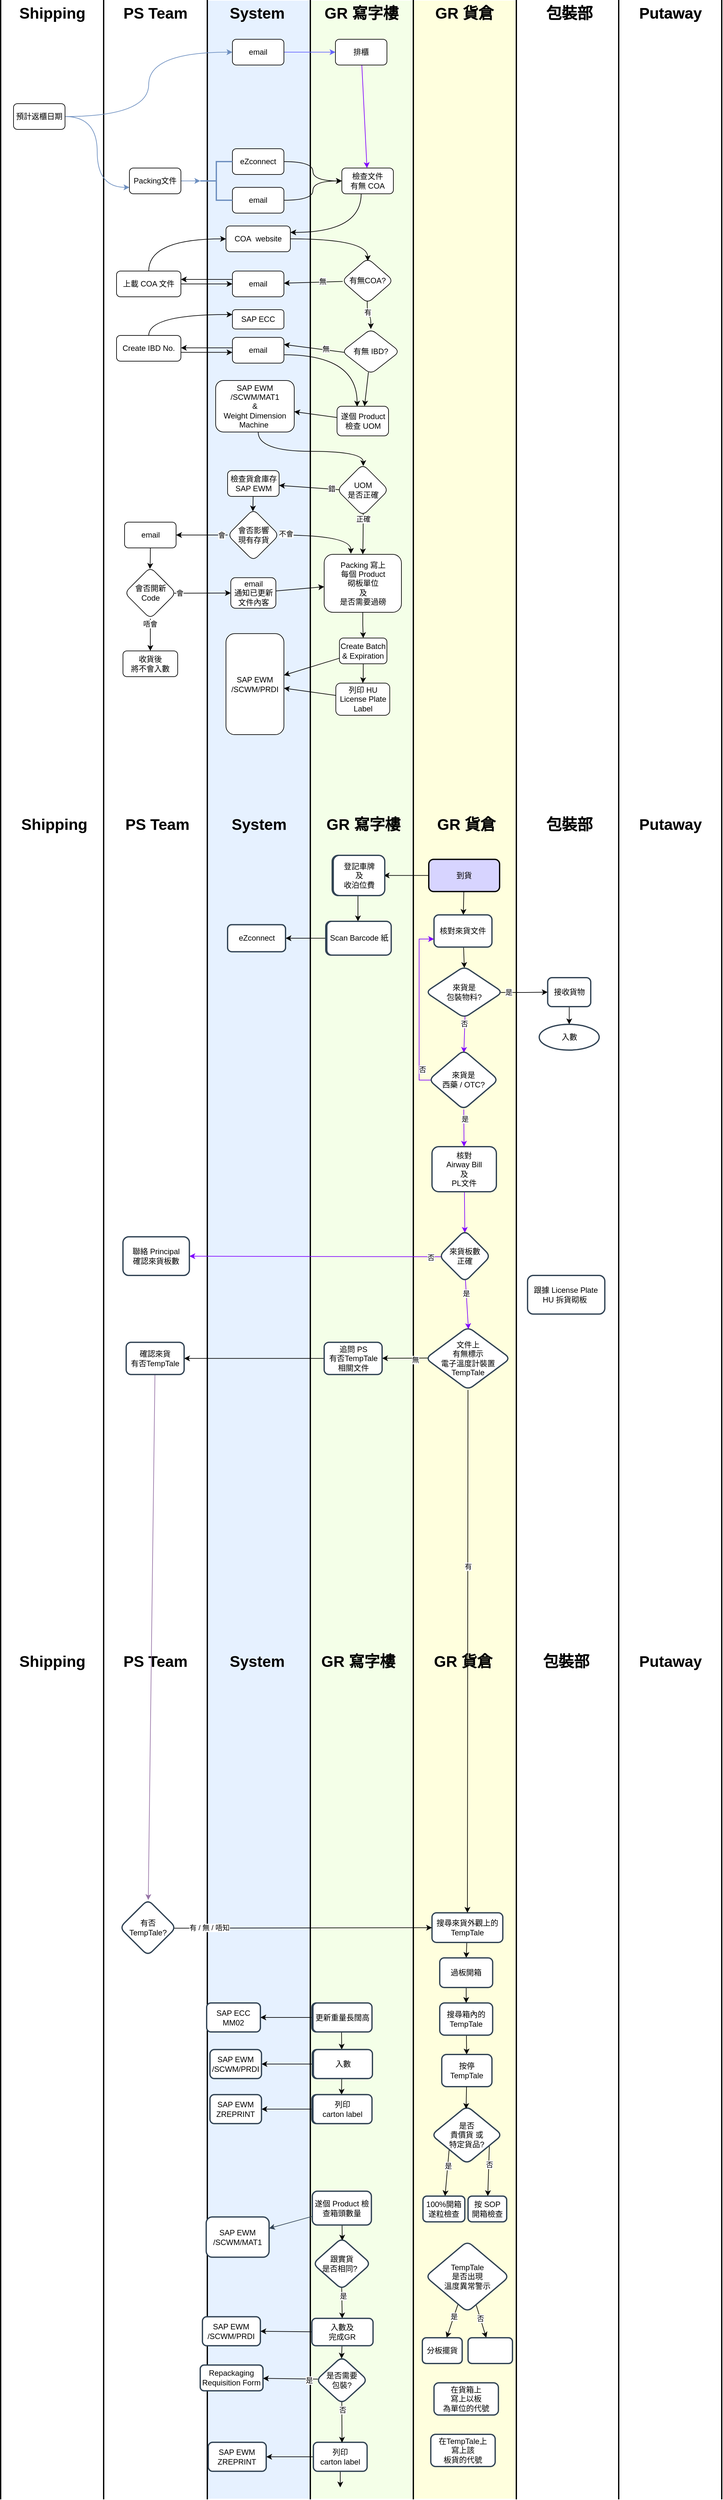 <mxfile version="16.0.3" type="github">
  <diagram id="s4VGrTQf0zmznQmlyb4M" name="第1頁">
    <mxGraphModel dx="1405" dy="1527" grid="1" gridSize="10" guides="1" tooltips="1" connect="1" arrows="1" fold="1" page="1" pageScale="1" pageWidth="827" pageHeight="1169" math="0" shadow="0">
      <root>
        <mxCell id="0" />
        <mxCell id="1" parent="0" />
        <mxCell id="xCn-x0LdSq2mbBBxVJVO-2" value="" style="shape=partialRectangle;whiteSpace=wrap;html=1;bottom=0;top=0;fillColor=#F4FFE8;strokeWidth=2;" parent="1" vertex="1">
          <mxGeometry x="-318.99" y="-1160" width="160" height="3880" as="geometry" />
        </mxCell>
        <mxCell id="51Y_JJE3WGSCX0czTKx8-153" value="" style="shape=partialRectangle;whiteSpace=wrap;html=1;bottom=0;top=0;fillColor=#E6F1FF;strokeWidth=2;" parent="1" vertex="1">
          <mxGeometry x="-478.99" y="-1160" width="160" height="3880" as="geometry" />
        </mxCell>
        <mxCell id="51Y_JJE3WGSCX0czTKx8-156" value="" style="shape=partialRectangle;whiteSpace=wrap;html=1;bottom=0;top=0;fillColor=#FFFFDE;strokeWidth=2;" parent="1" vertex="1">
          <mxGeometry x="-158.99" y="-1160" width="160" height="3880" as="geometry" />
        </mxCell>
        <mxCell id="51Y_JJE3WGSCX0czTKx8-143" value="" style="shape=partialRectangle;whiteSpace=wrap;html=1;bottom=0;top=0;fillColor=none;strokeWidth=2;" parent="1" vertex="1">
          <mxGeometry x="-800" y="-1160" width="160" height="3880" as="geometry" />
        </mxCell>
        <mxCell id="0sDIGlY-5JGgi3CpzUVk-6" style="edgeStyle=orthogonalEdgeStyle;rounded=0;orthogonalLoop=1;jettySize=auto;html=1;entryX=0;entryY=0.5;entryDx=0;entryDy=0;curved=1;fillColor=#dae8fc;strokeColor=#6c8ebf;" parent="1" source="51Y_JJE3WGSCX0czTKx8-147" target="51Y_JJE3WGSCX0czTKx8-168" edge="1">
          <mxGeometry relative="1" as="geometry" />
        </mxCell>
        <mxCell id="0sDIGlY-5JGgi3CpzUVk-11" style="edgeStyle=orthogonalEdgeStyle;curved=1;rounded=0;orthogonalLoop=1;jettySize=auto;html=1;entryX=0;entryY=0.75;entryDx=0;entryDy=0;fillColor=#dae8fc;strokeColor=#6c8ebf;" parent="1" source="51Y_JJE3WGSCX0czTKx8-147" target="51Y_JJE3WGSCX0czTKx8-201" edge="1">
          <mxGeometry relative="1" as="geometry" />
        </mxCell>
        <mxCell id="51Y_JJE3WGSCX0czTKx8-147" value="預計返櫃日期" style="rounded=1;whiteSpace=wrap;html=1;sketch=0;" parent="1" vertex="1">
          <mxGeometry x="-780" y="-1000" width="80" height="40" as="geometry" />
        </mxCell>
        <mxCell id="51Y_JJE3WGSCX0czTKx8-148" value="Shipping" style="text;strokeColor=none;fillColor=none;html=1;fontSize=24;fontStyle=1;verticalAlign=middle;align=center;rounded=0;sketch=0;" parent="1" vertex="1">
          <mxGeometry x="-770" y="-1160" width="100" height="40" as="geometry" />
        </mxCell>
        <mxCell id="51Y_JJE3WGSCX0czTKx8-154" value="GR 寫字樓" style="text;strokeColor=none;fillColor=none;html=1;fontSize=24;fontStyle=1;verticalAlign=middle;align=center;rounded=0;sketch=0;" parent="1" vertex="1">
          <mxGeometry x="-290" y="-1160" width="100" height="40" as="geometry" />
        </mxCell>
        <mxCell id="51Y_JJE3WGSCX0czTKx8-157" value="GR 貨倉" style="text;strokeColor=none;fillColor=none;html=1;fontSize=24;fontStyle=1;verticalAlign=middle;align=center;rounded=0;sketch=0;" parent="1" vertex="1">
          <mxGeometry x="-130" y="-1160" width="100" height="40" as="geometry" />
        </mxCell>
        <mxCell id="0sDIGlY-5JGgi3CpzUVk-32" style="edgeStyle=orthogonalEdgeStyle;curved=1;rounded=0;orthogonalLoop=1;jettySize=auto;html=1;" parent="1" source="51Y_JJE3WGSCX0czTKx8-159" target="0sDIGlY-5JGgi3CpzUVk-30" edge="1">
          <mxGeometry relative="1" as="geometry" />
        </mxCell>
        <mxCell id="51Y_JJE3WGSCX0czTKx8-159" value="eZconnect" style="rounded=1;whiteSpace=wrap;html=1;sketch=0;" parent="1" vertex="1">
          <mxGeometry x="-440" y="-930" width="80" height="40" as="geometry" />
        </mxCell>
        <mxCell id="51Y_JJE3WGSCX0czTKx8-161" value="PS Team" style="text;strokeColor=none;fillColor=none;html=1;fontSize=24;fontStyle=1;verticalAlign=middle;align=center;rounded=0;sketch=0;" parent="1" vertex="1">
          <mxGeometry x="-610" y="-1160" width="100" height="40" as="geometry" />
        </mxCell>
        <mxCell id="0sDIGlY-5JGgi3CpzUVk-12" style="edgeStyle=orthogonalEdgeStyle;curved=1;rounded=0;orthogonalLoop=1;jettySize=auto;html=1;entryX=0;entryY=0.5;entryDx=0;entryDy=0;fillColor=#dae8fc;strokeColor=#6666FF;" parent="1" source="51Y_JJE3WGSCX0czTKx8-168" target="51Y_JJE3WGSCX0czTKx8-171" edge="1">
          <mxGeometry relative="1" as="geometry" />
        </mxCell>
        <mxCell id="51Y_JJE3WGSCX0czTKx8-168" value="email" style="rounded=1;whiteSpace=wrap;html=1;sketch=0;" parent="1" vertex="1">
          <mxGeometry x="-440" y="-1100" width="80" height="40" as="geometry" />
        </mxCell>
        <mxCell id="10joTakosDb7csEgFEXi-39" style="edgeStyle=none;rounded=0;orthogonalLoop=1;jettySize=auto;html=1;strokeColor=#7F00FF;" edge="1" parent="1" source="51Y_JJE3WGSCX0czTKx8-171" target="0sDIGlY-5JGgi3CpzUVk-30">
          <mxGeometry relative="1" as="geometry" />
        </mxCell>
        <mxCell id="51Y_JJE3WGSCX0czTKx8-171" value="排櫃" style="rounded=1;whiteSpace=wrap;html=1;sketch=0;" parent="1" vertex="1">
          <mxGeometry x="-280" y="-1100" width="80" height="40" as="geometry" />
        </mxCell>
        <mxCell id="51Y_JJE3WGSCX0czTKx8-178" value="" style="shape=partialRectangle;whiteSpace=wrap;html=1;bottom=0;top=0;fillColor=none;strokeWidth=2;" parent="1" vertex="1">
          <mxGeometry x="160" y="-1160" width="160" height="3880" as="geometry" />
        </mxCell>
        <mxCell id="0sDIGlY-5JGgi3CpzUVk-34" style="edgeStyle=orthogonalEdgeStyle;curved=1;rounded=0;orthogonalLoop=1;jettySize=auto;html=1;entryX=0;entryY=0.5;entryDx=0;entryDy=0;" parent="1" source="51Y_JJE3WGSCX0czTKx8-185" target="0sDIGlY-5JGgi3CpzUVk-30" edge="1">
          <mxGeometry relative="1" as="geometry" />
        </mxCell>
        <mxCell id="51Y_JJE3WGSCX0czTKx8-185" value="email" style="rounded=1;whiteSpace=wrap;html=1;sketch=0;" parent="1" vertex="1">
          <mxGeometry x="-440" y="-870" width="80" height="40" as="geometry" />
        </mxCell>
        <mxCell id="51Y_JJE3WGSCX0czTKx8-188" value="" style="strokeWidth=2;html=1;shape=mxgraph.flowchart.annotation_2;align=left;labelPosition=right;pointerEvents=1;rounded=0;sketch=0;fillColor=#dae8fc;strokeColor=#6c8ebf;" parent="1" vertex="1">
          <mxGeometry x="-490" y="-910" width="50" height="60" as="geometry" />
        </mxCell>
        <mxCell id="51Y_JJE3WGSCX0czTKx8-196" value="" style="edgeStyle=orthogonalEdgeStyle;curved=0;rounded=1;sketch=0;orthogonalLoop=1;jettySize=auto;html=1;exitX=1;exitY=0.5;exitDx=0;exitDy=0;fillColor=#dae8fc;strokeColor=#6c8ebf;" parent="1" source="51Y_JJE3WGSCX0czTKx8-201" target="51Y_JJE3WGSCX0czTKx8-188" edge="1">
          <mxGeometry relative="1" as="geometry">
            <mxPoint x="-520" y="-909.966" as="sourcePoint" />
          </mxGeometry>
        </mxCell>
        <mxCell id="51Y_JJE3WGSCX0czTKx8-201" value="Packing文件" style="rounded=1;whiteSpace=wrap;html=1;sketch=0;" parent="1" vertex="1">
          <mxGeometry x="-600" y="-900" width="80" height="40" as="geometry" />
        </mxCell>
        <mxCell id="0sDIGlY-5JGgi3CpzUVk-45" style="edgeStyle=orthogonalEdgeStyle;curved=1;rounded=0;orthogonalLoop=1;jettySize=auto;html=1;entryX=1;entryY=0.25;entryDx=0;entryDy=0;" parent="1" source="0sDIGlY-5JGgi3CpzUVk-30" target="0sDIGlY-5JGgi3CpzUVk-43" edge="1">
          <mxGeometry relative="1" as="geometry">
            <Array as="points">
              <mxPoint x="-240" y="-800" />
            </Array>
          </mxGeometry>
        </mxCell>
        <mxCell id="0sDIGlY-5JGgi3CpzUVk-30" value="檢查文件&lt;br&gt;有無 COA" style="whiteSpace=wrap;html=1;rounded=1;sketch=0;" parent="1" vertex="1">
          <mxGeometry x="-270" y="-900" width="80" height="40" as="geometry" />
        </mxCell>
        <mxCell id="0sDIGlY-5JGgi3CpzUVk-49" value="" style="edgeStyle=none;rounded=0;orthogonalLoop=1;jettySize=auto;html=1;" parent="1" source="0sDIGlY-5JGgi3CpzUVk-35" target="0sDIGlY-5JGgi3CpzUVk-38" edge="1">
          <mxGeometry relative="1" as="geometry" />
        </mxCell>
        <mxCell id="0sDIGlY-5JGgi3CpzUVk-52" value="無" style="edgeLabel;html=1;align=center;verticalAlign=middle;resizable=0;points=[];" parent="0sDIGlY-5JGgi3CpzUVk-49" vertex="1" connectable="0">
          <mxGeometry x="-0.308" y="-1" relative="1" as="geometry">
            <mxPoint as="offset" />
          </mxGeometry>
        </mxCell>
        <mxCell id="0sDIGlY-5JGgi3CpzUVk-57" value="" style="edgeStyle=orthogonalEdgeStyle;curved=1;rounded=0;orthogonalLoop=1;jettySize=auto;html=1;exitX=0.492;exitY=0.953;exitDx=0;exitDy=0;exitPerimeter=0;" parent="1" source="0sDIGlY-5JGgi3CpzUVk-35" target="0sDIGlY-5JGgi3CpzUVk-56" edge="1">
          <mxGeometry relative="1" as="geometry" />
        </mxCell>
        <mxCell id="0sDIGlY-5JGgi3CpzUVk-58" value="有" style="edgeLabel;html=1;align=center;verticalAlign=middle;resizable=0;points=[];" parent="0sDIGlY-5JGgi3CpzUVk-57" vertex="1" connectable="0">
          <mxGeometry x="-0.284" relative="1" as="geometry">
            <mxPoint as="offset" />
          </mxGeometry>
        </mxCell>
        <mxCell id="0sDIGlY-5JGgi3CpzUVk-35" value="有無COA?" style="rhombus;whiteSpace=wrap;html=1;rounded=1;sketch=0;" parent="1" vertex="1">
          <mxGeometry x="-270" y="-760" width="80" height="70" as="geometry" />
        </mxCell>
        <mxCell id="0sDIGlY-5JGgi3CpzUVk-51" value="" style="edgeStyle=none;rounded=0;orthogonalLoop=1;jettySize=auto;html=1;" parent="1" edge="1">
          <mxGeometry relative="1" as="geometry">
            <mxPoint x="-440" y="-727" as="sourcePoint" />
            <mxPoint x="-520" y="-727" as="targetPoint" />
          </mxGeometry>
        </mxCell>
        <mxCell id="0sDIGlY-5JGgi3CpzUVk-38" value="email" style="whiteSpace=wrap;html=1;rounded=1;sketch=0;" parent="1" vertex="1">
          <mxGeometry x="-440" y="-740" width="80" height="40" as="geometry" />
        </mxCell>
        <mxCell id="0sDIGlY-5JGgi3CpzUVk-46" style="edgeStyle=orthogonalEdgeStyle;curved=1;rounded=0;orthogonalLoop=1;jettySize=auto;html=1;entryX=0.503;entryY=0.063;entryDx=0;entryDy=0;entryPerimeter=0;" parent="1" source="0sDIGlY-5JGgi3CpzUVk-43" target="0sDIGlY-5JGgi3CpzUVk-35" edge="1">
          <mxGeometry relative="1" as="geometry">
            <mxPoint x="-240" y="-750" as="targetPoint" />
          </mxGeometry>
        </mxCell>
        <mxCell id="0sDIGlY-5JGgi3CpzUVk-43" value="COA&amp;nbsp; website" style="rounded=1;whiteSpace=wrap;html=1;sketch=0;" parent="1" vertex="1">
          <mxGeometry x="-450" y="-810" width="100" height="40" as="geometry" />
        </mxCell>
        <mxCell id="0sDIGlY-5JGgi3CpzUVk-55" value="" style="edgeStyle=orthogonalEdgeStyle;curved=1;rounded=0;orthogonalLoop=1;jettySize=auto;html=1;" parent="1" source="0sDIGlY-5JGgi3CpzUVk-50" target="0sDIGlY-5JGgi3CpzUVk-38" edge="1">
          <mxGeometry relative="1" as="geometry" />
        </mxCell>
        <mxCell id="-dL7hMxCjh7UT4JnPMMj-67" style="edgeStyle=orthogonalEdgeStyle;curved=1;rounded=0;orthogonalLoop=1;jettySize=auto;html=1;entryX=0;entryY=0.5;entryDx=0;entryDy=0;endArrow=classic;endFill=1;" parent="1" source="0sDIGlY-5JGgi3CpzUVk-50" target="0sDIGlY-5JGgi3CpzUVk-43" edge="1">
          <mxGeometry relative="1" as="geometry">
            <Array as="points">
              <mxPoint x="-570" y="-790" />
            </Array>
          </mxGeometry>
        </mxCell>
        <mxCell id="0sDIGlY-5JGgi3CpzUVk-50" value="上載 COA 文件" style="whiteSpace=wrap;html=1;rounded=1;sketch=0;" parent="1" vertex="1">
          <mxGeometry x="-620" y="-740" width="100" height="40" as="geometry" />
        </mxCell>
        <mxCell id="0sDIGlY-5JGgi3CpzUVk-64" value="" style="rounded=0;orthogonalLoop=1;jettySize=auto;html=1;exitX=0.063;exitY=0.522;exitDx=0;exitDy=0;exitPerimeter=0;" parent="1" source="0sDIGlY-5JGgi3CpzUVk-56" edge="1">
          <mxGeometry relative="1" as="geometry">
            <mxPoint x="-270" y="-626" as="sourcePoint" />
            <mxPoint x="-360" y="-626" as="targetPoint" />
          </mxGeometry>
        </mxCell>
        <mxCell id="XXsCVbEEHnOgJnBoPXKC-60" value="無" style="edgeLabel;html=1;align=center;verticalAlign=middle;resizable=0;points=[];" parent="0sDIGlY-5JGgi3CpzUVk-64" vertex="1" connectable="0">
          <mxGeometry x="-0.362" y="-2" relative="1" as="geometry">
            <mxPoint as="offset" />
          </mxGeometry>
        </mxCell>
        <mxCell id="XXsCVbEEHnOgJnBoPXKC-61" value="" style="edgeStyle=none;rounded=0;orthogonalLoop=1;jettySize=auto;html=1;shadow=0;strokeColor=#000000;" parent="1" source="0sDIGlY-5JGgi3CpzUVk-56" target="0sDIGlY-5JGgi3CpzUVk-90" edge="1">
          <mxGeometry relative="1" as="geometry" />
        </mxCell>
        <mxCell id="0sDIGlY-5JGgi3CpzUVk-56" value="有無 IBD?" style="rhombus;whiteSpace=wrap;html=1;rounded=1;sketch=0;" parent="1" vertex="1">
          <mxGeometry x="-270" y="-650" width="90" height="70" as="geometry" />
        </mxCell>
        <mxCell id="0sDIGlY-5JGgi3CpzUVk-106" style="edgeStyle=orthogonalEdgeStyle;curved=1;rounded=0;orthogonalLoop=1;jettySize=auto;html=1;entryX=0.39;entryY=0.011;entryDx=0;entryDy=0;entryPerimeter=0;" parent="1" source="0sDIGlY-5JGgi3CpzUVk-63" target="0sDIGlY-5JGgi3CpzUVk-90" edge="1">
          <mxGeometry relative="1" as="geometry">
            <Array as="points">
              <mxPoint x="-246" y="-610" />
            </Array>
          </mxGeometry>
        </mxCell>
        <mxCell id="0sDIGlY-5JGgi3CpzUVk-63" value="email" style="whiteSpace=wrap;html=1;rounded=1;sketch=0;" parent="1" vertex="1">
          <mxGeometry x="-440" y="-637" width="80" height="40" as="geometry" />
        </mxCell>
        <mxCell id="0sDIGlY-5JGgi3CpzUVk-69" value="" style="rounded=0;orthogonalLoop=1;jettySize=auto;html=1;exitX=0.044;exitY=0.495;exitDx=0;exitDy=0;exitPerimeter=0;" parent="1" source="0sDIGlY-5JGgi3CpzUVk-92" target="0sDIGlY-5JGgi3CpzUVk-68" edge="1">
          <mxGeometry relative="1" as="geometry">
            <mxPoint x="-270" y="-520" as="sourcePoint" />
          </mxGeometry>
        </mxCell>
        <mxCell id="0sDIGlY-5JGgi3CpzUVk-70" value="錯" style="edgeLabel;html=1;align=center;verticalAlign=middle;resizable=0;points=[];" parent="0sDIGlY-5JGgi3CpzUVk-69" vertex="1" connectable="0">
          <mxGeometry x="-0.733" y="-1" relative="1" as="geometry">
            <mxPoint as="offset" />
          </mxGeometry>
        </mxCell>
        <mxCell id="0sDIGlY-5JGgi3CpzUVk-78" value="" style="rounded=0;orthogonalLoop=1;jettySize=auto;html=1;entryX=0.491;entryY=0.041;entryDx=0;entryDy=0;entryPerimeter=0;" parent="1" source="0sDIGlY-5JGgi3CpzUVk-68" target="0sDIGlY-5JGgi3CpzUVk-75" edge="1">
          <mxGeometry relative="1" as="geometry" />
        </mxCell>
        <mxCell id="0sDIGlY-5JGgi3CpzUVk-68" value="檢查貨倉庫存&lt;br&gt;SAP EWM" style="whiteSpace=wrap;html=1;rounded=1;sketch=0;" parent="1" vertex="1">
          <mxGeometry x="-447.5" y="-430" width="80" height="40" as="geometry" />
        </mxCell>
        <mxCell id="-dL7hMxCjh7UT4JnPMMj-20" value="" style="edgeStyle=orthogonalEdgeStyle;rounded=0;orthogonalLoop=1;jettySize=auto;html=1;" parent="1" source="0sDIGlY-5JGgi3CpzUVk-71" target="-dL7hMxCjh7UT4JnPMMj-19" edge="1">
          <mxGeometry relative="1" as="geometry" />
        </mxCell>
        <mxCell id="0sDIGlY-5JGgi3CpzUVk-71" value="Packing 寫上&lt;br&gt;每個 Product&lt;br&gt;砌板單位&lt;br&gt;及&lt;br&gt;是否需要過磅" style="whiteSpace=wrap;html=1;rounded=1;sketch=0;" parent="1" vertex="1">
          <mxGeometry x="-297.5" y="-300" width="120" height="90" as="geometry" />
        </mxCell>
        <mxCell id="0sDIGlY-5JGgi3CpzUVk-79" value="" style="edgeStyle=orthogonalEdgeStyle;curved=1;rounded=0;orthogonalLoop=1;jettySize=auto;html=1;" parent="1" source="0sDIGlY-5JGgi3CpzUVk-75" target="0sDIGlY-5JGgi3CpzUVk-76" edge="1">
          <mxGeometry relative="1" as="geometry" />
        </mxCell>
        <mxCell id="0sDIGlY-5JGgi3CpzUVk-108" value="會" style="edgeLabel;html=1;align=center;verticalAlign=middle;resizable=0;points=[];" parent="0sDIGlY-5JGgi3CpzUVk-79" vertex="1" connectable="0">
          <mxGeometry x="-0.746" relative="1" as="geometry">
            <mxPoint as="offset" />
          </mxGeometry>
        </mxCell>
        <mxCell id="0sDIGlY-5JGgi3CpzUVk-114" style="edgeStyle=orthogonalEdgeStyle;curved=1;rounded=0;orthogonalLoop=1;jettySize=auto;html=1;entryX=0.346;entryY=-0.01;entryDx=0;entryDy=0;entryPerimeter=0;" parent="1" source="0sDIGlY-5JGgi3CpzUVk-75" target="0sDIGlY-5JGgi3CpzUVk-71" edge="1">
          <mxGeometry relative="1" as="geometry" />
        </mxCell>
        <mxCell id="0sDIGlY-5JGgi3CpzUVk-115" value="不會" style="edgeLabel;html=1;align=center;verticalAlign=middle;resizable=0;points=[];" parent="0sDIGlY-5JGgi3CpzUVk-114" vertex="1" connectable="0">
          <mxGeometry x="-0.858" y="2" relative="1" as="geometry">
            <mxPoint as="offset" />
          </mxGeometry>
        </mxCell>
        <mxCell id="0sDIGlY-5JGgi3CpzUVk-75" value="會否影響&lt;br&gt;現有存貨" style="rhombus;whiteSpace=wrap;html=1;rounded=1;sketch=0;" parent="1" vertex="1">
          <mxGeometry x="-447.5" y="-370" width="80" height="80" as="geometry" />
        </mxCell>
        <mxCell id="0sDIGlY-5JGgi3CpzUVk-81" value="" style="edgeStyle=orthogonalEdgeStyle;curved=1;rounded=0;orthogonalLoop=1;jettySize=auto;html=1;entryX=0.492;entryY=0.033;entryDx=0;entryDy=0;entryPerimeter=0;" parent="1" source="0sDIGlY-5JGgi3CpzUVk-76" target="0sDIGlY-5JGgi3CpzUVk-80" edge="1">
          <mxGeometry relative="1" as="geometry" />
        </mxCell>
        <mxCell id="0sDIGlY-5JGgi3CpzUVk-76" value="email" style="whiteSpace=wrap;html=1;rounded=1;sketch=0;" parent="1" vertex="1">
          <mxGeometry x="-607.5" y="-350" width="80" height="40" as="geometry" />
        </mxCell>
        <mxCell id="0sDIGlY-5JGgi3CpzUVk-83" value="" style="edgeStyle=orthogonalEdgeStyle;curved=1;rounded=0;orthogonalLoop=1;jettySize=auto;html=1;" parent="1" source="0sDIGlY-5JGgi3CpzUVk-80" target="0sDIGlY-5JGgi3CpzUVk-82" edge="1">
          <mxGeometry relative="1" as="geometry" />
        </mxCell>
        <mxCell id="0sDIGlY-5JGgi3CpzUVk-84" value="唔會" style="edgeLabel;html=1;align=center;verticalAlign=middle;resizable=0;points=[];" parent="0sDIGlY-5JGgi3CpzUVk-83" vertex="1" connectable="0">
          <mxGeometry x="-0.691" y="-1" relative="1" as="geometry">
            <mxPoint as="offset" />
          </mxGeometry>
        </mxCell>
        <mxCell id="0sDIGlY-5JGgi3CpzUVk-87" value="" style="edgeStyle=orthogonalEdgeStyle;curved=1;rounded=0;orthogonalLoop=1;jettySize=auto;html=1;exitX=0.965;exitY=0.504;exitDx=0;exitDy=0;exitPerimeter=0;" parent="1" source="0sDIGlY-5JGgi3CpzUVk-80" target="0sDIGlY-5JGgi3CpzUVk-86" edge="1">
          <mxGeometry relative="1" as="geometry" />
        </mxCell>
        <mxCell id="0sDIGlY-5JGgi3CpzUVk-88" value="會" style="edgeLabel;html=1;align=center;verticalAlign=middle;resizable=0;points=[];" parent="0sDIGlY-5JGgi3CpzUVk-87" vertex="1" connectable="0">
          <mxGeometry x="-0.804" y="1" relative="1" as="geometry">
            <mxPoint as="offset" />
          </mxGeometry>
        </mxCell>
        <mxCell id="0sDIGlY-5JGgi3CpzUVk-80" value="會否開新&lt;br&gt;Code" style="rhombus;whiteSpace=wrap;html=1;rounded=1;sketch=0;" parent="1" vertex="1">
          <mxGeometry x="-607.5" y="-280" width="80" height="80" as="geometry" />
        </mxCell>
        <mxCell id="0sDIGlY-5JGgi3CpzUVk-82" value="收貨後&lt;br&gt;將不會入數" style="whiteSpace=wrap;html=1;rounded=1;sketch=0;" parent="1" vertex="1">
          <mxGeometry x="-610" y="-150" width="85" height="40" as="geometry" />
        </mxCell>
        <mxCell id="-dL7hMxCjh7UT4JnPMMj-66" value="" style="edgeStyle=none;rounded=0;orthogonalLoop=1;jettySize=auto;html=1;" parent="1" source="0sDIGlY-5JGgi3CpzUVk-86" target="0sDIGlY-5JGgi3CpzUVk-71" edge="1">
          <mxGeometry relative="1" as="geometry" />
        </mxCell>
        <mxCell id="0sDIGlY-5JGgi3CpzUVk-86" value="email&lt;br&gt;通知已更新&lt;br&gt;文件內客" style="whiteSpace=wrap;html=1;rounded=1;sketch=0;" parent="1" vertex="1">
          <mxGeometry x="-442.5" y="-263.75" width="70" height="47.5" as="geometry" />
        </mxCell>
        <mxCell id="0sDIGlY-5JGgi3CpzUVk-100" value="" style="edgeStyle=none;rounded=0;orthogonalLoop=1;jettySize=auto;html=1;" parent="1" source="0sDIGlY-5JGgi3CpzUVk-90" target="0sDIGlY-5JGgi3CpzUVk-91" edge="1">
          <mxGeometry relative="1" as="geometry" />
        </mxCell>
        <mxCell id="0sDIGlY-5JGgi3CpzUVk-90" value="遂個 Product&lt;br&gt;檢查 UOM" style="whiteSpace=wrap;html=1;rounded=1;sketch=0;" parent="1" vertex="1">
          <mxGeometry x="-277.5" y="-530" width="80" height="46" as="geometry" />
        </mxCell>
        <mxCell id="0sDIGlY-5JGgi3CpzUVk-105" style="edgeStyle=orthogonalEdgeStyle;rounded=0;orthogonalLoop=1;jettySize=auto;html=1;entryX=0.509;entryY=0.035;entryDx=0;entryDy=0;curved=1;entryPerimeter=0;" parent="1" source="0sDIGlY-5JGgi3CpzUVk-91" target="0sDIGlY-5JGgi3CpzUVk-92" edge="1">
          <mxGeometry relative="1" as="geometry">
            <Array as="points">
              <mxPoint x="-400" y="-460" />
              <mxPoint x="-237" y="-460" />
            </Array>
          </mxGeometry>
        </mxCell>
        <mxCell id="0sDIGlY-5JGgi3CpzUVk-91" value="SAP EWM&lt;br&gt;/SCWM/MAT1&lt;br&gt;&amp;amp;&lt;br&gt;Weight Dimension Machine&amp;nbsp;" style="whiteSpace=wrap;html=1;rounded=1;sketch=0;" parent="1" vertex="1">
          <mxGeometry x="-466.02" y="-570" width="122.04" height="80" as="geometry" />
        </mxCell>
        <mxCell id="0sDIGlY-5JGgi3CpzUVk-107" value="" style="edgeStyle=orthogonalEdgeStyle;curved=1;rounded=0;orthogonalLoop=1;jettySize=auto;html=1;exitX=0.508;exitY=0.95;exitDx=0;exitDy=0;exitPerimeter=0;" parent="1" source="0sDIGlY-5JGgi3CpzUVk-92" target="0sDIGlY-5JGgi3CpzUVk-71" edge="1">
          <mxGeometry relative="1" as="geometry" />
        </mxCell>
        <mxCell id="0sDIGlY-5JGgi3CpzUVk-116" value="正確" style="edgeLabel;html=1;align=center;verticalAlign=middle;resizable=0;points=[];" parent="0sDIGlY-5JGgi3CpzUVk-107" vertex="1" connectable="0">
          <mxGeometry x="-0.725" relative="1" as="geometry">
            <mxPoint as="offset" />
          </mxGeometry>
        </mxCell>
        <mxCell id="0sDIGlY-5JGgi3CpzUVk-92" value="UOM&lt;br&gt;是否正確" style="rhombus;whiteSpace=wrap;html=1;rounded=1;sketch=0;" parent="1" vertex="1">
          <mxGeometry x="-277.5" y="-440" width="80" height="80" as="geometry" />
        </mxCell>
        <mxCell id="-dL7hMxCjh7UT4JnPMMj-70" style="edgeStyle=orthogonalEdgeStyle;curved=1;rounded=0;orthogonalLoop=1;jettySize=auto;html=1;exitX=0.5;exitY=0;exitDx=0;exitDy=0;entryX=0;entryY=0.25;entryDx=0;entryDy=0;endArrow=classic;endFill=1;" parent="1" source="0sDIGlY-5JGgi3CpzUVk-93" target="-dL7hMxCjh7UT4JnPMMj-68" edge="1">
          <mxGeometry relative="1" as="geometry" />
        </mxCell>
        <mxCell id="0sDIGlY-5JGgi3CpzUVk-93" value="Create IBD No." style="whiteSpace=wrap;html=1;rounded=1;sketch=0;" parent="1" vertex="1">
          <mxGeometry x="-620" y="-640" width="100" height="40" as="geometry" />
        </mxCell>
        <mxCell id="0sDIGlY-5JGgi3CpzUVk-98" value="" style="edgeStyle=none;rounded=0;orthogonalLoop=1;jettySize=auto;html=1;" parent="1" edge="1">
          <mxGeometry relative="1" as="geometry">
            <mxPoint x="-440" y="-620.74" as="sourcePoint" />
            <mxPoint x="-520" y="-620.74" as="targetPoint" />
          </mxGeometry>
        </mxCell>
        <mxCell id="0sDIGlY-5JGgi3CpzUVk-99" value="" style="edgeStyle=orthogonalEdgeStyle;curved=1;rounded=0;orthogonalLoop=1;jettySize=auto;html=1;" parent="1" edge="1">
          <mxGeometry relative="1" as="geometry">
            <mxPoint x="-520" y="-613.74" as="sourcePoint" />
            <mxPoint x="-440" y="-613.74" as="targetPoint" />
          </mxGeometry>
        </mxCell>
        <mxCell id="-dL7hMxCjh7UT4JnPMMj-18" value="System" style="text;strokeColor=none;fillColor=none;html=1;fontSize=24;fontStyle=1;verticalAlign=middle;align=center;rounded=0;sketch=0;" parent="1" vertex="1">
          <mxGeometry x="-452.5" y="-1160" width="100" height="40" as="geometry" />
        </mxCell>
        <mxCell id="-dL7hMxCjh7UT4JnPMMj-22" value="" style="edgeStyle=orthogonalEdgeStyle;rounded=0;orthogonalLoop=1;jettySize=auto;html=1;" parent="1" source="-dL7hMxCjh7UT4JnPMMj-19" target="-dL7hMxCjh7UT4JnPMMj-21" edge="1">
          <mxGeometry relative="1" as="geometry" />
        </mxCell>
        <mxCell id="-dL7hMxCjh7UT4JnPMMj-28" value="" style="edgeStyle=none;rounded=0;orthogonalLoop=1;jettySize=auto;html=1;" parent="1" source="-dL7hMxCjh7UT4JnPMMj-19" target="-dL7hMxCjh7UT4JnPMMj-23" edge="1">
          <mxGeometry relative="1" as="geometry" />
        </mxCell>
        <mxCell id="-dL7hMxCjh7UT4JnPMMj-19" value="Create Batch&lt;br&gt;&amp;amp; Expiration" style="whiteSpace=wrap;html=1;rounded=1;sketch=0;" parent="1" vertex="1">
          <mxGeometry x="-273.75" y="-170" width="73.75" height="40" as="geometry" />
        </mxCell>
        <mxCell id="-dL7hMxCjh7UT4JnPMMj-29" value="" style="edgeStyle=none;rounded=0;orthogonalLoop=1;jettySize=auto;html=1;" parent="1" source="-dL7hMxCjh7UT4JnPMMj-21" target="-dL7hMxCjh7UT4JnPMMj-23" edge="1">
          <mxGeometry relative="1" as="geometry" />
        </mxCell>
        <mxCell id="-dL7hMxCjh7UT4JnPMMj-21" value="列印 HU License Plate Label" style="whiteSpace=wrap;html=1;rounded=1;sketch=0;" parent="1" vertex="1">
          <mxGeometry x="-279.38" y="-100" width="83.75" height="50" as="geometry" />
        </mxCell>
        <mxCell id="-dL7hMxCjh7UT4JnPMMj-23" value="SAP EWM&lt;br&gt;/SCWM/PRDI" style="whiteSpace=wrap;html=1;rounded=1;sketch=0;" parent="1" vertex="1">
          <mxGeometry x="-450" y="-176.87" width="90" height="156.87" as="geometry" />
        </mxCell>
        <mxCell id="-dL7hMxCjh7UT4JnPMMj-32" value="" style="rounded=0;whiteSpace=wrap;html=1;fillColor=none;gradientColor=#ffffff;opacity=0;" parent="1" vertex="1">
          <mxGeometry x="-450" y="-20" width="120" height="60" as="geometry" />
        </mxCell>
        <mxCell id="-dL7hMxCjh7UT4JnPMMj-48" value="" style="edgeStyle=none;rounded=0;orthogonalLoop=1;jettySize=auto;html=1;" parent="1" source="-dL7hMxCjh7UT4JnPMMj-37" target="-dL7hMxCjh7UT4JnPMMj-47" edge="1">
          <mxGeometry relative="1" as="geometry" />
        </mxCell>
        <mxCell id="-dL7hMxCjh7UT4JnPMMj-63" value="" style="edgeStyle=none;rounded=0;orthogonalLoop=1;jettySize=auto;html=1;" parent="1" source="-dL7hMxCjh7UT4JnPMMj-37" target="-dL7hMxCjh7UT4JnPMMj-62" edge="1">
          <mxGeometry relative="1" as="geometry" />
        </mxCell>
        <mxCell id="-dL7hMxCjh7UT4JnPMMj-37" value="到貨" style="rounded=1;whiteSpace=wrap;html=1;shadow=0;strokeColor=#000000;strokeWidth=2;fillColor=#D7D4FF;gradientColor=none;" parent="1" vertex="1">
          <mxGeometry x="-135" y="173.75" width="110" height="50" as="geometry" />
        </mxCell>
        <mxCell id="-dL7hMxCjh7UT4JnPMMj-50" value="" style="edgeStyle=none;rounded=0;orthogonalLoop=1;jettySize=auto;html=1;" parent="1" source="-dL7hMxCjh7UT4JnPMMj-47" target="-dL7hMxCjh7UT4JnPMMj-49" edge="1">
          <mxGeometry relative="1" as="geometry" />
        </mxCell>
        <mxCell id="-dL7hMxCjh7UT4JnPMMj-47" value="登記車牌&lt;br&gt;及&lt;br&gt;收泊位費" style="whiteSpace=wrap;html=1;rounded=1;shadow=0;strokeColor=#314354;strokeWidth=2;fillColor=none;" parent="1" vertex="1">
          <mxGeometry x="-285" y="167.5" width="80" height="62.5" as="geometry" />
        </mxCell>
        <mxCell id="-dL7hMxCjh7UT4JnPMMj-54" value="" style="edgeStyle=none;rounded=0;orthogonalLoop=1;jettySize=auto;html=1;" parent="1" source="-dL7hMxCjh7UT4JnPMMj-49" target="-dL7hMxCjh7UT4JnPMMj-53" edge="1">
          <mxGeometry relative="1" as="geometry" />
        </mxCell>
        <mxCell id="-dL7hMxCjh7UT4JnPMMj-49" value="Scan Barcode 紙" style="whiteSpace=wrap;html=1;rounded=1;shadow=0;strokeColor=#314354;strokeWidth=2;fillColor=none;" parent="1" vertex="1">
          <mxGeometry x="-295" y="270" width="100" height="52.5" as="geometry" />
        </mxCell>
        <mxCell id="-dL7hMxCjh7UT4JnPMMj-53" value="eZconnect" style="whiteSpace=wrap;html=1;rounded=1;shadow=0;strokeColor=#314354;strokeWidth=2;fillColor=#FFFFFF;" parent="1" vertex="1">
          <mxGeometry x="-447.5" y="275.31" width="90" height="41.88" as="geometry" />
        </mxCell>
        <mxCell id="-dL7hMxCjh7UT4JnPMMj-55" value="Shipping" style="text;strokeColor=none;fillColor=none;html=1;fontSize=24;fontStyle=1;verticalAlign=middle;align=center;rounded=0;sketch=0;" parent="1" vertex="1">
          <mxGeometry x="-766.87" y="100" width="100" height="40" as="geometry" />
        </mxCell>
        <mxCell id="-dL7hMxCjh7UT4JnPMMj-56" value="GR 寫字樓" style="text;strokeColor=none;fillColor=none;html=1;fontSize=24;fontStyle=1;verticalAlign=middle;align=center;rounded=0;sketch=0;" parent="1" vertex="1">
          <mxGeometry x="-286.87" y="100" width="100" height="40" as="geometry" />
        </mxCell>
        <mxCell id="-dL7hMxCjh7UT4JnPMMj-57" value="GR 貨倉" style="text;strokeColor=none;fillColor=none;html=1;fontSize=24;fontStyle=1;verticalAlign=middle;align=center;rounded=0;sketch=0;" parent="1" vertex="1">
          <mxGeometry x="-126.87" y="100" width="100" height="40" as="geometry" />
        </mxCell>
        <mxCell id="-dL7hMxCjh7UT4JnPMMj-58" value="PS Team" style="text;strokeColor=none;fillColor=none;html=1;fontSize=24;fontStyle=1;verticalAlign=middle;align=center;rounded=0;sketch=0;" parent="1" vertex="1">
          <mxGeometry x="-606.87" y="100" width="100" height="40" as="geometry" />
        </mxCell>
        <mxCell id="-dL7hMxCjh7UT4JnPMMj-61" value="System" style="text;strokeColor=none;fillColor=none;html=1;fontSize=24;fontStyle=1;verticalAlign=middle;align=center;rounded=0;sketch=0;" parent="1" vertex="1">
          <mxGeometry x="-449.37" y="100" width="100" height="40" as="geometry" />
        </mxCell>
        <mxCell id="4b1m9ikiccHRpkiheYTt-42" value="" style="rounded=0;orthogonalLoop=1;jettySize=auto;html=1;entryX=0.502;entryY=0.03;entryDx=0;entryDy=0;entryPerimeter=0;" parent="1" source="-dL7hMxCjh7UT4JnPMMj-62" target="4b1m9ikiccHRpkiheYTt-36" edge="1">
          <mxGeometry relative="1" as="geometry" />
        </mxCell>
        <mxCell id="-dL7hMxCjh7UT4JnPMMj-62" value="核對來貨文件" style="whiteSpace=wrap;html=1;rounded=1;shadow=0;strokeColor=#314354;strokeWidth=2;fillColor=#FFFFFF;" parent="1" vertex="1">
          <mxGeometry x="-126.87" y="260" width="90" height="50" as="geometry" />
        </mxCell>
        <mxCell id="-dL7hMxCjh7UT4JnPMMj-68" value="SAP ECC" style="whiteSpace=wrap;html=1;rounded=1;sketch=0;" parent="1" vertex="1">
          <mxGeometry x="-440" y="-680" width="80" height="30" as="geometry" />
        </mxCell>
        <mxCell id="4b1m9ikiccHRpkiheYTt-13" value="包裝部" style="text;strokeColor=none;fillColor=none;html=1;fontSize=24;fontStyle=1;verticalAlign=middle;align=center;rounded=0;sketch=0;" parent="1" vertex="1">
          <mxGeometry x="33.13" y="-1160" width="100" height="40" as="geometry" />
        </mxCell>
        <mxCell id="4b1m9ikiccHRpkiheYTt-14" value="Putaway" style="text;strokeColor=none;fillColor=none;html=1;fontSize=24;fontStyle=1;verticalAlign=middle;align=center;rounded=0;sketch=0;" parent="1" vertex="1">
          <mxGeometry x="190" y="-1160" width="100" height="40" as="geometry" />
        </mxCell>
        <mxCell id="4b1m9ikiccHRpkiheYTt-16" value="包裝部" style="text;strokeColor=none;fillColor=none;html=1;fontSize=24;fontStyle=1;verticalAlign=middle;align=center;rounded=0;sketch=0;" parent="1" vertex="1">
          <mxGeometry x="33.13" y="-1160" width="100" height="40" as="geometry" />
        </mxCell>
        <mxCell id="4b1m9ikiccHRpkiheYTt-17" value="Putaway" style="text;strokeColor=none;fillColor=none;html=1;fontSize=24;fontStyle=1;verticalAlign=middle;align=center;rounded=0;sketch=0;" parent="1" vertex="1">
          <mxGeometry x="190" y="-1160" width="100" height="40" as="geometry" />
        </mxCell>
        <mxCell id="4b1m9ikiccHRpkiheYTt-26" value="包裝部" style="text;strokeColor=none;fillColor=none;html=1;fontSize=24;fontStyle=1;verticalAlign=middle;align=center;rounded=0;sketch=0;" parent="1" vertex="1">
          <mxGeometry x="33.13" y="100" width="100" height="40" as="geometry" />
        </mxCell>
        <mxCell id="4b1m9ikiccHRpkiheYTt-27" value="Putaway" style="text;strokeColor=none;fillColor=none;html=1;fontSize=24;fontStyle=1;verticalAlign=middle;align=center;rounded=0;sketch=0;" parent="1" vertex="1">
          <mxGeometry x="190" y="100" width="100" height="40" as="geometry" />
        </mxCell>
        <mxCell id="4b1m9ikiccHRpkiheYTt-41" value="" style="edgeStyle=orthogonalEdgeStyle;rounded=0;orthogonalLoop=1;jettySize=auto;html=1;exitX=0.975;exitY=0.506;exitDx=0;exitDy=0;exitPerimeter=0;" parent="1" source="4b1m9ikiccHRpkiheYTt-36" target="4b1m9ikiccHRpkiheYTt-38" edge="1">
          <mxGeometry relative="1" as="geometry" />
        </mxCell>
        <mxCell id="4b1m9ikiccHRpkiheYTt-43" value="是" style="edgeLabel;html=1;align=center;verticalAlign=middle;resizable=0;points=[];" parent="4b1m9ikiccHRpkiheYTt-41" vertex="1" connectable="0">
          <mxGeometry x="-0.688" y="1" relative="1" as="geometry">
            <mxPoint as="offset" />
          </mxGeometry>
        </mxCell>
        <mxCell id="10joTakosDb7csEgFEXi-16" style="rounded=0;orthogonalLoop=1;jettySize=auto;html=1;strokeColor=#7F00FF;entryX=0.504;entryY=0.046;entryDx=0;entryDy=0;entryPerimeter=0;exitX=0.511;exitY=0.954;exitDx=0;exitDy=0;exitPerimeter=0;" edge="1" parent="1" source="4b1m9ikiccHRpkiheYTt-36" target="10joTakosDb7csEgFEXi-2">
          <mxGeometry relative="1" as="geometry" />
        </mxCell>
        <mxCell id="4b1m9ikiccHRpkiheYTt-36" value="來貨是&lt;br&gt;包裝物料?" style="rhombus;whiteSpace=wrap;html=1;rounded=1;shadow=0;strokeColor=#314354;strokeWidth=2;fillColor=#FFFFFF;" parent="1" vertex="1">
          <mxGeometry x="-140" y="340" width="120" height="80" as="geometry" />
        </mxCell>
        <mxCell id="4b1m9ikiccHRpkiheYTt-49" value="" style="edgeStyle=orthogonalEdgeStyle;rounded=0;orthogonalLoop=1;jettySize=auto;html=1;" parent="1" source="4b1m9ikiccHRpkiheYTt-38" target="4b1m9ikiccHRpkiheYTt-48" edge="1">
          <mxGeometry relative="1" as="geometry" />
        </mxCell>
        <mxCell id="4b1m9ikiccHRpkiheYTt-38" value="接收貨物" style="whiteSpace=wrap;html=1;rounded=1;shadow=0;strokeColor=#314354;strokeWidth=2;fillColor=none;" parent="1" vertex="1">
          <mxGeometry x="49.69" y="357.5" width="66.87" height="45" as="geometry" />
        </mxCell>
        <mxCell id="4b1m9ikiccHRpkiheYTt-48" value="入數" style="ellipse;whiteSpace=wrap;html=1;rounded=1;shadow=0;strokeColor=#314354;strokeWidth=2;fillColor=none;" parent="1" vertex="1">
          <mxGeometry x="36.56" y="430" width="93.13" height="40" as="geometry" />
        </mxCell>
        <mxCell id="4b1m9ikiccHRpkiheYTt-65" value="" style="edgeStyle=none;rounded=0;orthogonalLoop=1;jettySize=auto;html=1;" parent="1" source="4b1m9ikiccHRpkiheYTt-60" target="4b1m9ikiccHRpkiheYTt-64" edge="1">
          <mxGeometry relative="1" as="geometry" />
        </mxCell>
        <mxCell id="4b1m9ikiccHRpkiheYTt-68" value="" style="edgeStyle=none;rounded=0;orthogonalLoop=1;jettySize=auto;html=1;" parent="1" source="4b1m9ikiccHRpkiheYTt-60" target="4b1m9ikiccHRpkiheYTt-67" edge="1">
          <mxGeometry relative="1" as="geometry" />
        </mxCell>
        <mxCell id="4b1m9ikiccHRpkiheYTt-60" value="更新重量長闊高" style="whiteSpace=wrap;html=1;rounded=1;shadow=0;strokeColor=#314354;strokeWidth=2;fillColor=none;" parent="1" vertex="1">
          <mxGeometry x="-316.57" y="1950" width="91.72" height="45" as="geometry" />
        </mxCell>
        <mxCell id="4b1m9ikiccHRpkiheYTt-64" value="SAP ECC&lt;br&gt;MM02" style="whiteSpace=wrap;html=1;rounded=1;shadow=0;strokeColor=#314354;strokeWidth=2;fillColor=#FFFFFF;" parent="1" vertex="1">
          <mxGeometry x="-480.01" y="1950" width="83.44" height="45" as="geometry" />
        </mxCell>
        <mxCell id="4b1m9ikiccHRpkiheYTt-72" value="" style="edgeStyle=none;rounded=0;orthogonalLoop=1;jettySize=auto;html=1;" parent="1" source="4b1m9ikiccHRpkiheYTt-67" target="4b1m9ikiccHRpkiheYTt-71" edge="1">
          <mxGeometry relative="1" as="geometry" />
        </mxCell>
        <mxCell id="4b1m9ikiccHRpkiheYTt-74" value="" style="edgeStyle=none;rounded=0;orthogonalLoop=1;jettySize=auto;html=1;" parent="1" source="4b1m9ikiccHRpkiheYTt-67" target="4b1m9ikiccHRpkiheYTt-73" edge="1">
          <mxGeometry relative="1" as="geometry" />
        </mxCell>
        <mxCell id="4b1m9ikiccHRpkiheYTt-67" value="入數" style="whiteSpace=wrap;html=1;rounded=1;shadow=0;strokeColor=#314354;strokeWidth=2;fillColor=none;" parent="1" vertex="1">
          <mxGeometry x="-315.87" y="2022.43" width="91.72" height="45" as="geometry" />
        </mxCell>
        <mxCell id="4b1m9ikiccHRpkiheYTt-71" value="SAP EWM&lt;br&gt;/SCWM/PRDI" style="whiteSpace=wrap;html=1;rounded=1;shadow=0;strokeColor=#314354;strokeWidth=2;fillColor=#FFFFFF;" parent="1" vertex="1">
          <mxGeometry x="-474.85" y="2022.43" width="80" height="45" as="geometry" />
        </mxCell>
        <mxCell id="4b1m9ikiccHRpkiheYTt-76" value="" style="edgeStyle=none;rounded=0;orthogonalLoop=1;jettySize=auto;html=1;" parent="1" source="4b1m9ikiccHRpkiheYTt-73" target="4b1m9ikiccHRpkiheYTt-75" edge="1">
          <mxGeometry relative="1" as="geometry" />
        </mxCell>
        <mxCell id="4b1m9ikiccHRpkiheYTt-73" value="列印 &lt;br&gt;carton label" style="whiteSpace=wrap;html=1;rounded=1;shadow=0;strokeColor=#314354;strokeWidth=2;fillColor=none;" parent="1" vertex="1">
          <mxGeometry x="-316.57" y="2092.43" width="91.72" height="45" as="geometry" />
        </mxCell>
        <mxCell id="4b1m9ikiccHRpkiheYTt-75" value="SAP EWM&lt;br&gt;ZREPRINT" style="whiteSpace=wrap;html=1;rounded=1;shadow=0;strokeColor=#314354;strokeWidth=2;fillColor=#FFFFFF;" parent="1" vertex="1">
          <mxGeometry x="-474.85" y="2092.43" width="80" height="45" as="geometry" />
        </mxCell>
        <mxCell id="4b1m9ikiccHRpkiheYTt-138" value="" style="edgeStyle=none;rounded=0;orthogonalLoop=1;jettySize=auto;html=1;shadow=0;strokeColor=#314354;elbow=vertical;" parent="1" source="4b1m9ikiccHRpkiheYTt-125" target="4b1m9ikiccHRpkiheYTt-134" edge="1">
          <mxGeometry relative="1" as="geometry" />
        </mxCell>
        <mxCell id="XXsCVbEEHnOgJnBoPXKC-2" value="" style="edgeStyle=none;rounded=0;orthogonalLoop=1;jettySize=auto;html=1;entryX=0.507;entryY=0.052;entryDx=0;entryDy=0;entryPerimeter=0;" parent="1" source="4b1m9ikiccHRpkiheYTt-125" target="XXsCVbEEHnOgJnBoPXKC-1" edge="1">
          <mxGeometry relative="1" as="geometry">
            <mxPoint x="-268.51" y="2362.43" as="targetPoint" />
          </mxGeometry>
        </mxCell>
        <mxCell id="4b1m9ikiccHRpkiheYTt-125" value="遂個 Product 檢查箱頭數量" style="whiteSpace=wrap;html=1;rounded=1;shadow=0;strokeColor=#314354;strokeWidth=2;fillColor=#FFFFFF;" parent="1" vertex="1">
          <mxGeometry x="-315.88" y="2242.43" width="91.72" height="52.5" as="geometry" />
        </mxCell>
        <mxCell id="XXsCVbEEHnOgJnBoPXKC-51" value="" style="edgeStyle=none;rounded=0;orthogonalLoop=1;jettySize=auto;html=1;shadow=0;strokeColor=#000000;" parent="1" source="4b1m9ikiccHRpkiheYTt-127" edge="1">
          <mxGeometry relative="1" as="geometry">
            <mxPoint x="-272.51" y="2702.43" as="targetPoint" />
          </mxGeometry>
        </mxCell>
        <mxCell id="9vsrs8CR2xWLtp_Od_7o-43" style="rounded=0;orthogonalLoop=1;jettySize=auto;html=1;entryX=1;entryY=0.5;entryDx=0;entryDy=0;shadow=0;strokeColor=#000000;elbow=vertical;" parent="1" source="4b1m9ikiccHRpkiheYTt-127" target="9vsrs8CR2xWLtp_Od_7o-42" edge="1">
          <mxGeometry relative="1" as="geometry" />
        </mxCell>
        <mxCell id="4b1m9ikiccHRpkiheYTt-127" value="列印&lt;br&gt;carton label" style="whiteSpace=wrap;html=1;rounded=1;shadow=0;strokeColor=#314354;strokeWidth=2;fillColor=#FFFFFF;" parent="1" vertex="1">
          <mxGeometry x="-314.23" y="2632.43" width="83.44" height="45" as="geometry" />
        </mxCell>
        <mxCell id="4b1m9ikiccHRpkiheYTt-134" value="SAP EWM&lt;br&gt;/SCWM/MAT1" style="whiteSpace=wrap;html=1;rounded=1;shadow=0;strokeColor=#314354;strokeWidth=2;fillColor=#FFFFFF;" parent="1" vertex="1">
          <mxGeometry x="-480.71" y="2282.43" width="97.66" height="62.5" as="geometry" />
        </mxCell>
        <mxCell id="4b1m9ikiccHRpkiheYTt-141" value="Shipping" style="text;strokeColor=none;fillColor=none;html=1;fontSize=24;fontStyle=1;verticalAlign=middle;align=center;rounded=0;sketch=0;" parent="1" vertex="1">
          <mxGeometry x="-770" y="1400" width="100" height="40" as="geometry" />
        </mxCell>
        <mxCell id="4b1m9ikiccHRpkiheYTt-142" value="GR 寫字樓" style="text;strokeColor=none;fillColor=none;html=1;fontSize=24;fontStyle=1;verticalAlign=middle;align=center;rounded=0;sketch=0;" parent="1" vertex="1">
          <mxGeometry x="-295" y="1400" width="100" height="40" as="geometry" />
        </mxCell>
        <mxCell id="4b1m9ikiccHRpkiheYTt-144" value="PS Team" style="text;strokeColor=none;fillColor=none;html=1;fontSize=24;fontStyle=1;verticalAlign=middle;align=center;rounded=0;sketch=0;" parent="1" vertex="1">
          <mxGeometry x="-610" y="1400" width="100" height="40" as="geometry" />
        </mxCell>
        <mxCell id="4b1m9ikiccHRpkiheYTt-145" value="System" style="text;strokeColor=none;fillColor=none;html=1;fontSize=24;fontStyle=1;verticalAlign=middle;align=center;rounded=0;sketch=0;" parent="1" vertex="1">
          <mxGeometry x="-452.34" y="1400" width="100" height="40" as="geometry" />
        </mxCell>
        <mxCell id="XXsCVbEEHnOgJnBoPXKC-41" value="" style="edgeStyle=none;rounded=0;orthogonalLoop=1;jettySize=auto;html=1;strokeColor=#000000;exitX=0.497;exitY=0.946;exitDx=0;exitDy=0;exitPerimeter=0;" parent="1" source="XXsCVbEEHnOgJnBoPXKC-1" target="XXsCVbEEHnOgJnBoPXKC-40" edge="1">
          <mxGeometry relative="1" as="geometry">
            <mxPoint x="-271.51" y="2432.43" as="targetPoint" />
          </mxGeometry>
        </mxCell>
        <mxCell id="XXsCVbEEHnOgJnBoPXKC-44" value="是" style="edgeLabel;html=1;align=center;verticalAlign=middle;resizable=0;points=[];" parent="XXsCVbEEHnOgJnBoPXKC-41" vertex="1" connectable="0">
          <mxGeometry x="-0.436" y="2" relative="1" as="geometry">
            <mxPoint as="offset" />
          </mxGeometry>
        </mxCell>
        <mxCell id="XXsCVbEEHnOgJnBoPXKC-1" value="&lt;span&gt;跟實貨&lt;br&gt;是否相同?&amp;nbsp;&amp;nbsp;&lt;/span&gt;" style="rhombus;whiteSpace=wrap;html=1;rounded=1;shadow=0;strokeColor=#314354;strokeWidth=2;fillColor=#FFFFFF;" parent="1" vertex="1">
          <mxGeometry x="-315.02" y="2314.93" width="90" height="80" as="geometry" />
        </mxCell>
        <mxCell id="XXsCVbEEHnOgJnBoPXKC-9" value="SAP EWM&lt;br&gt;/SCWM/PRDI" style="whiteSpace=wrap;html=1;rounded=1;shadow=0;strokeColor=#314354;strokeWidth=2;fillColor=#FFFFFF;" parent="1" vertex="1">
          <mxGeometry x="-486.58" y="2437.43" width="90" height="45" as="geometry" />
        </mxCell>
        <mxCell id="XXsCVbEEHnOgJnBoPXKC-13" style="edgeStyle=none;rounded=0;orthogonalLoop=1;jettySize=auto;html=1;exitX=0;exitY=1;exitDx=0;exitDy=0;strokeColor=#000000;" parent="1" source="XXsCVbEEHnOgJnBoPXKC-9" target="XXsCVbEEHnOgJnBoPXKC-9" edge="1">
          <mxGeometry relative="1" as="geometry" />
        </mxCell>
        <mxCell id="XXsCVbEEHnOgJnBoPXKC-21" value="Putaway" style="text;strokeColor=none;fillColor=none;html=1;fontSize=24;fontStyle=1;verticalAlign=middle;align=center;rounded=0;sketch=0;" parent="1" vertex="1">
          <mxGeometry x="190" y="1400" width="100" height="40" as="geometry" />
        </mxCell>
        <mxCell id="XXsCVbEEHnOgJnBoPXKC-22" value="包裝部" style="text;strokeColor=none;fillColor=none;html=1;fontSize=24;fontStyle=1;verticalAlign=middle;align=center;rounded=0;sketch=0;" parent="1" vertex="1">
          <mxGeometry x="28.43" y="1400" width="100" height="40" as="geometry" />
        </mxCell>
        <mxCell id="XXsCVbEEHnOgJnBoPXKC-45" style="edgeStyle=none;rounded=0;orthogonalLoop=1;jettySize=auto;html=1;entryX=1;entryY=0.5;entryDx=0;entryDy=0;strokeColor=#000000;" parent="1" source="XXsCVbEEHnOgJnBoPXKC-40" target="XXsCVbEEHnOgJnBoPXKC-9" edge="1">
          <mxGeometry relative="1" as="geometry" />
        </mxCell>
        <mxCell id="9vsrs8CR2xWLtp_Od_7o-19" value="" style="edgeStyle=none;rounded=0;orthogonalLoop=1;jettySize=auto;html=1;strokeColor=#000000;entryX=0.494;entryY=0.04;entryDx=0;entryDy=0;entryPerimeter=0;" parent="1" source="XXsCVbEEHnOgJnBoPXKC-40" target="9vsrs8CR2xWLtp_Od_7o-18" edge="1">
          <mxGeometry relative="1" as="geometry" />
        </mxCell>
        <mxCell id="XXsCVbEEHnOgJnBoPXKC-40" value="入數及&lt;br&gt;完成GR" style="whiteSpace=wrap;html=1;rounded=1;shadow=0;strokeColor=#314354;strokeWidth=2;fillColor=#FFFFFF;" parent="1" vertex="1">
          <mxGeometry x="-316.57" y="2439.93" width="94.99" height="42.5" as="geometry" />
        </mxCell>
        <mxCell id="9vsrs8CR2xWLtp_Od_7o-21" style="edgeStyle=none;rounded=0;orthogonalLoop=1;jettySize=auto;html=1;entryX=0.533;entryY=0.013;entryDx=0;entryDy=0;entryPerimeter=0;strokeColor=#000000;exitX=0.499;exitY=0.959;exitDx=0;exitDy=0;exitPerimeter=0;" parent="1" source="9vsrs8CR2xWLtp_Od_7o-18" target="4b1m9ikiccHRpkiheYTt-127" edge="1">
          <mxGeometry relative="1" as="geometry" />
        </mxCell>
        <mxCell id="9vsrs8CR2xWLtp_Od_7o-22" value="否" style="edgeLabel;html=1;align=center;verticalAlign=middle;resizable=0;points=[];" parent="9vsrs8CR2xWLtp_Od_7o-21" vertex="1" connectable="0">
          <mxGeometry x="-0.621" y="1" relative="1" as="geometry">
            <mxPoint as="offset" />
          </mxGeometry>
        </mxCell>
        <mxCell id="9vsrs8CR2xWLtp_Od_7o-24" value="" style="edgeStyle=none;rounded=0;orthogonalLoop=1;jettySize=auto;html=1;strokeColor=#000000;exitX=0.034;exitY=0.477;exitDx=0;exitDy=0;exitPerimeter=0;" parent="1" source="9vsrs8CR2xWLtp_Od_7o-18" target="9vsrs8CR2xWLtp_Od_7o-23" edge="1">
          <mxGeometry relative="1" as="geometry" />
        </mxCell>
        <mxCell id="9vsrs8CR2xWLtp_Od_7o-40" value="是" style="edgeLabel;html=1;align=center;verticalAlign=middle;resizable=0;points=[];" parent="9vsrs8CR2xWLtp_Od_7o-24" vertex="1" connectable="0">
          <mxGeometry x="-0.667" y="2" relative="1" as="geometry">
            <mxPoint as="offset" />
          </mxGeometry>
        </mxCell>
        <mxCell id="9vsrs8CR2xWLtp_Od_7o-18" value="是否需要&lt;br&gt;包裝?" style="rhombus;whiteSpace=wrap;html=1;rounded=1;shadow=0;strokeColor=#314354;strokeWidth=2;fillColor=#FFFFFF;" parent="1" vertex="1">
          <mxGeometry x="-310" y="2499.43" width="80" height="73" as="geometry" />
        </mxCell>
        <mxCell id="9vsrs8CR2xWLtp_Od_7o-23" value="Repackaging Requisition Form" style="whiteSpace=wrap;html=1;rounded=1;shadow=0;strokeColor=#314354;strokeWidth=2;fillColor=#FFFFFF;" parent="1" vertex="1">
          <mxGeometry x="-490" y="2512.43" width="97.49" height="40" as="geometry" />
        </mxCell>
        <mxCell id="4b1m9ikiccHRpkiheYTt-143" value="GR 貨倉" style="text;strokeColor=none;fillColor=none;html=1;fontSize=24;fontStyle=1;verticalAlign=middle;align=center;rounded=0;sketch=0;" parent="1" vertex="1">
          <mxGeometry x="-131.87" y="1400" width="100" height="40" as="geometry" />
        </mxCell>
        <mxCell id="9vsrs8CR2xWLtp_Od_7o-42" value="SAP EWM&lt;br&gt;ZREPRINT" style="whiteSpace=wrap;html=1;rounded=1;shadow=0;strokeColor=#314354;strokeWidth=2;fillColor=#FFFFFF;" parent="1" vertex="1">
          <mxGeometry x="-477.51" y="2632.43" width="90" height="45" as="geometry" />
        </mxCell>
        <mxCell id="xCn-x0LdSq2mbBBxVJVO-3" value="登記車牌&lt;br&gt;及&lt;br&gt;收泊位費" style="whiteSpace=wrap;html=1;rounded=1;shadow=0;strokeColor=#314354;strokeWidth=2;fillColor=#FFFFFF;" parent="1" vertex="1">
          <mxGeometry x="-283.36" y="167.5" width="80" height="62.5" as="geometry" />
        </mxCell>
        <mxCell id="xCn-x0LdSq2mbBBxVJVO-4" value="Scan Barcode 紙" style="whiteSpace=wrap;html=1;rounded=1;shadow=0;strokeColor=#314354;strokeWidth=2;fillColor=#FFFFFF;" parent="1" vertex="1">
          <mxGeometry x="-293.36" y="270" width="100" height="52.5" as="geometry" />
        </mxCell>
        <mxCell id="xCn-x0LdSq2mbBBxVJVO-5" value="更新重量長闊高" style="whiteSpace=wrap;html=1;rounded=1;shadow=0;strokeColor=#314354;strokeWidth=2;fillColor=#FFFFFF;" parent="1" vertex="1">
          <mxGeometry x="-314.93" y="1950" width="91.72" height="45" as="geometry" />
        </mxCell>
        <mxCell id="xCn-x0LdSq2mbBBxVJVO-6" value="入數" style="whiteSpace=wrap;html=1;rounded=1;shadow=0;strokeColor=#314354;strokeWidth=2;fillColor=#FFFFFF;" parent="1" vertex="1">
          <mxGeometry x="-314.23" y="2022.43" width="91.72" height="45" as="geometry" />
        </mxCell>
        <mxCell id="xCn-x0LdSq2mbBBxVJVO-7" value="列印 &lt;br&gt;carton label" style="whiteSpace=wrap;html=1;rounded=1;shadow=0;strokeColor=#314354;strokeWidth=2;fillColor=#FFFFFF;" parent="1" vertex="1">
          <mxGeometry x="-314.93" y="2092.43" width="91.72" height="45" as="geometry" />
        </mxCell>
        <mxCell id="10joTakosDb7csEgFEXi-46" value="" style="edgeStyle=none;rounded=0;orthogonalLoop=1;jettySize=auto;html=1;strokeColor=#7F00FF;entryX=0.5;entryY=0.047;entryDx=0;entryDy=0;entryPerimeter=0;" edge="1" parent="1" source="mWjOr9oIFl4kfRmIek1W-2" target="10joTakosDb7csEgFEXi-45">
          <mxGeometry relative="1" as="geometry">
            <mxPoint x="-80" y="760" as="targetPoint" />
          </mxGeometry>
        </mxCell>
        <mxCell id="mWjOr9oIFl4kfRmIek1W-2" value="核對&lt;br&gt;Airway Bill&lt;br&gt;及&lt;br&gt;PL文件" style="whiteSpace=wrap;html=1;rounded=1;shadow=0;strokeColor=#314354;strokeWidth=2;fillColor=#FFFFFF;" parent="1" vertex="1">
          <mxGeometry x="-129.99" y="620" width="99.99" height="70" as="geometry" />
        </mxCell>
        <mxCell id="mWjOr9oIFl4kfRmIek1W-14" value="" style="edgeStyle=none;rounded=0;orthogonalLoop=1;jettySize=auto;html=1;exitX=0.062;exitY=0.494;exitDx=0;exitDy=0;exitPerimeter=0;" parent="1" source="mWjOr9oIFl4kfRmIek1W-7" target="mWjOr9oIFl4kfRmIek1W-13" edge="1">
          <mxGeometry relative="1" as="geometry" />
        </mxCell>
        <mxCell id="mWjOr9oIFl4kfRmIek1W-15" value="無" style="edgeLabel;html=1;align=center;verticalAlign=middle;resizable=0;points=[];" parent="mWjOr9oIFl4kfRmIek1W-14" vertex="1" connectable="0">
          <mxGeometry x="-0.352" y="2" relative="1" as="geometry">
            <mxPoint as="offset" />
          </mxGeometry>
        </mxCell>
        <mxCell id="mWjOr9oIFl4kfRmIek1W-68" style="edgeStyle=none;rounded=0;orthogonalLoop=1;jettySize=auto;html=1;strokeColor=#000000;entryX=0.5;entryY=0;entryDx=0;entryDy=0;" parent="1" source="mWjOr9oIFl4kfRmIek1W-7" target="mWjOr9oIFl4kfRmIek1W-9" edge="1">
          <mxGeometry relative="1" as="geometry" />
        </mxCell>
        <mxCell id="mWjOr9oIFl4kfRmIek1W-69" value="有" style="edgeLabel;html=1;align=center;verticalAlign=middle;resizable=0;points=[];" parent="mWjOr9oIFl4kfRmIek1W-68" vertex="1" connectable="0">
          <mxGeometry x="-0.324" relative="1" as="geometry">
            <mxPoint as="offset" />
          </mxGeometry>
        </mxCell>
        <mxCell id="mWjOr9oIFl4kfRmIek1W-7" value="文件上&lt;br&gt;有無標示&lt;br&gt;電子溫度計裝置&lt;br&gt;TempTale" style="rhombus;whiteSpace=wrap;html=1;rounded=1;shadow=0;strokeColor=#314354;strokeWidth=2;fillColor=#FFFFFF;" parent="1" vertex="1">
          <mxGeometry x="-140" y="900.01" width="131.87" height="97.75" as="geometry" />
        </mxCell>
        <mxCell id="mWjOr9oIFl4kfRmIek1W-28" value="" style="edgeStyle=none;rounded=0;orthogonalLoop=1;jettySize=auto;html=1;strokeColor=#000000;entryX=0.5;entryY=0;entryDx=0;entryDy=0;" parent="1" source="mWjOr9oIFl4kfRmIek1W-9" target="mWjOr9oIFl4kfRmIek1W-27" edge="1">
          <mxGeometry relative="1" as="geometry" />
        </mxCell>
        <mxCell id="mWjOr9oIFl4kfRmIek1W-9" value="搜尋來貨外觀上的&lt;br&gt;TempTale" style="whiteSpace=wrap;html=1;rounded=1;shadow=0;strokeColor=#314354;strokeWidth=2;fillColor=#FFFFFF;" parent="1" vertex="1">
          <mxGeometry x="-130" y="1810" width="110" height="46" as="geometry" />
        </mxCell>
        <mxCell id="mWjOr9oIFl4kfRmIek1W-17" value="" style="edgeStyle=none;rounded=0;orthogonalLoop=1;jettySize=auto;html=1;" parent="1" source="mWjOr9oIFl4kfRmIek1W-13" target="mWjOr9oIFl4kfRmIek1W-16" edge="1">
          <mxGeometry relative="1" as="geometry" />
        </mxCell>
        <mxCell id="mWjOr9oIFl4kfRmIek1W-13" value="追問 PS &lt;br&gt;有否TempTale&lt;br&gt;相關文件" style="whiteSpace=wrap;html=1;rounded=1;shadow=0;strokeColor=#314354;strokeWidth=2;fillColor=#FFFFFF;" parent="1" vertex="1">
          <mxGeometry x="-297.5" y="923.88" width="90.01" height="50" as="geometry" />
        </mxCell>
        <mxCell id="mWjOr9oIFl4kfRmIek1W-18" style="rounded=0;orthogonalLoop=1;jettySize=auto;html=1;exitX=0.967;exitY=0.51;exitDx=0;exitDy=0;exitPerimeter=0;" parent="1" source="mWjOr9oIFl4kfRmIek1W-53" target="mWjOr9oIFl4kfRmIek1W-9" edge="1">
          <mxGeometry relative="1" as="geometry" />
        </mxCell>
        <mxCell id="mWjOr9oIFl4kfRmIek1W-55" value="有 / 無 / 唔知" style="edgeLabel;html=1;align=center;verticalAlign=middle;resizable=0;points=[];" parent="mWjOr9oIFl4kfRmIek1W-18" vertex="1" connectable="0">
          <mxGeometry x="-0.887" relative="1" as="geometry">
            <mxPoint x="32" y="-1" as="offset" />
          </mxGeometry>
        </mxCell>
        <mxCell id="mWjOr9oIFl4kfRmIek1W-54" value="" style="edgeStyle=none;rounded=0;orthogonalLoop=1;jettySize=auto;html=1;strokeColor=#9673a6;fillColor=#e1d5e7;" parent="1" source="mWjOr9oIFl4kfRmIek1W-16" target="mWjOr9oIFl4kfRmIek1W-53" edge="1">
          <mxGeometry relative="1" as="geometry" />
        </mxCell>
        <mxCell id="mWjOr9oIFl4kfRmIek1W-16" value="確認來貨&lt;br&gt;有否TempTale" style="whiteSpace=wrap;html=1;rounded=1;shadow=0;strokeColor=#314354;strokeWidth=2;fillColor=#FFFFFF;" parent="1" vertex="1">
          <mxGeometry x="-605.01" y="923.88" width="90.01" height="50" as="geometry" />
        </mxCell>
        <mxCell id="mWjOr9oIFl4kfRmIek1W-31" value="" style="edgeStyle=none;rounded=0;orthogonalLoop=1;jettySize=auto;html=1;strokeColor=#000000;" parent="1" source="mWjOr9oIFl4kfRmIek1W-27" target="mWjOr9oIFl4kfRmIek1W-30" edge="1">
          <mxGeometry relative="1" as="geometry" />
        </mxCell>
        <mxCell id="mWjOr9oIFl4kfRmIek1W-27" value="過板開箱" style="whiteSpace=wrap;html=1;rounded=1;shadow=0;strokeColor=#314354;strokeWidth=2;fillColor=#FFFFFF;" parent="1" vertex="1">
          <mxGeometry x="-117.97" y="1880" width="82.2" height="46" as="geometry" />
        </mxCell>
        <mxCell id="n98nqfeLrBj82-TLXrYQ-8" value="" style="edgeStyle=none;rounded=0;orthogonalLoop=1;jettySize=auto;html=1;" parent="1" source="mWjOr9oIFl4kfRmIek1W-30" target="mWjOr9oIFl4kfRmIek1W-45" edge="1">
          <mxGeometry relative="1" as="geometry" />
        </mxCell>
        <mxCell id="mWjOr9oIFl4kfRmIek1W-30" value="搜尋箱內的&lt;br&gt;TempTale" style="whiteSpace=wrap;html=1;rounded=1;shadow=0;strokeColor=#314354;strokeWidth=2;fillColor=#FFFFFF;" parent="1" vertex="1">
          <mxGeometry x="-117.97" y="1950" width="82.2" height="50" as="geometry" />
        </mxCell>
        <mxCell id="mWjOr9oIFl4kfRmIek1W-39" value="" style="rounded=0;orthogonalLoop=1;jettySize=auto;html=1;strokeColor=#000000;exitX=0.818;exitY=0.667;exitDx=0;exitDy=0;exitPerimeter=0;" parent="1" source="mWjOr9oIFl4kfRmIek1W-34" target="mWjOr9oIFl4kfRmIek1W-38" edge="1">
          <mxGeometry relative="1" as="geometry" />
        </mxCell>
        <mxCell id="mWjOr9oIFl4kfRmIek1W-43" value="否" style="edgeLabel;html=1;align=center;verticalAlign=middle;resizable=0;points=[];" parent="mWjOr9oIFl4kfRmIek1W-39" vertex="1" connectable="0">
          <mxGeometry x="-0.229" y="1" relative="1" as="geometry">
            <mxPoint as="offset" />
          </mxGeometry>
        </mxCell>
        <mxCell id="mWjOr9oIFl4kfRmIek1W-42" value="" style="rounded=0;orthogonalLoop=1;jettySize=auto;html=1;strokeColor=#000000;exitX=0;exitY=1;exitDx=0;exitDy=0;" parent="1" source="mWjOr9oIFl4kfRmIek1W-34" target="mWjOr9oIFl4kfRmIek1W-41" edge="1">
          <mxGeometry relative="1" as="geometry" />
        </mxCell>
        <mxCell id="mWjOr9oIFl4kfRmIek1W-44" value="是" style="edgeLabel;html=1;align=center;verticalAlign=middle;resizable=0;points=[];" parent="mWjOr9oIFl4kfRmIek1W-42" vertex="1" connectable="0">
          <mxGeometry x="-0.295" relative="1" as="geometry">
            <mxPoint as="offset" />
          </mxGeometry>
        </mxCell>
        <mxCell id="mWjOr9oIFl4kfRmIek1W-34" value="是否&lt;br&gt;貴價貨 或&lt;br&gt;特定貨品?" style="rhombus;whiteSpace=wrap;html=1;rounded=1;shadow=0;strokeColor=#314354;strokeWidth=2;fillColor=#FFFFFF;" parent="1" vertex="1">
          <mxGeometry x="-130.85" y="2110" width="110" height="90" as="geometry" />
        </mxCell>
        <mxCell id="mWjOr9oIFl4kfRmIek1W-38" value="按 SOP &lt;br&gt;開箱檢查" style="whiteSpace=wrap;html=1;rounded=1;shadow=0;strokeColor=#314354;strokeWidth=2;fillColor=#FFFFFF;" parent="1" vertex="1">
          <mxGeometry x="-74.01" y="2250" width="60.03" height="40" as="geometry" />
        </mxCell>
        <mxCell id="mWjOr9oIFl4kfRmIek1W-41" value="&lt;span&gt;100%&lt;/span&gt;&lt;span&gt;開箱&lt;br&gt;遂粒檢查&lt;/span&gt;" style="whiteSpace=wrap;html=1;rounded=1;shadow=0;strokeColor=#314354;strokeWidth=2;fillColor=#FFFFFF;" parent="1" vertex="1">
          <mxGeometry x="-144.01" y="2250" width="65" height="40" as="geometry" />
        </mxCell>
        <mxCell id="mWjOr9oIFl4kfRmIek1W-45" value="按停&lt;br&gt;TempTale" style="whiteSpace=wrap;html=1;rounded=1;shadow=0;strokeColor=#314354;strokeWidth=2;fillColor=#FFFFFF;" parent="1" vertex="1">
          <mxGeometry x="-114.84" y="2030" width="77.97" height="50" as="geometry" />
        </mxCell>
        <mxCell id="mWjOr9oIFl4kfRmIek1W-53" value="有否&lt;br&gt;TempTale?" style="rhombus;whiteSpace=wrap;html=1;rounded=1;shadow=0;strokeColor=#314354;strokeWidth=2;fillColor=#FFFFFF;" parent="1" vertex="1">
          <mxGeometry x="-615" y="1789.5" width="87.5" height="87" as="geometry" />
        </mxCell>
        <mxCell id="mWjOr9oIFl4kfRmIek1W-56" value="在貨箱上&lt;br&gt;寫上以板&lt;br&gt;為單位的代號" style="whiteSpace=wrap;html=1;rounded=1;shadow=0;strokeColor=#314354;strokeWidth=2;fillColor=#FFFFFF;" parent="1" vertex="1">
          <mxGeometry x="-126.87" y="2540" width="100" height="50" as="geometry" />
        </mxCell>
        <mxCell id="mWjOr9oIFl4kfRmIek1W-58" value="在TempTale上&lt;br&gt;寫上該&lt;br&gt;板貨的代號" style="whiteSpace=wrap;html=1;rounded=1;shadow=0;strokeColor=#314354;strokeWidth=2;fillColor=#FFFFFF;" parent="1" vertex="1">
          <mxGeometry x="-131.87" y="2620" width="100" height="50" as="geometry" />
        </mxCell>
        <mxCell id="mWjOr9oIFl4kfRmIek1W-71" value="" style="edgeStyle=none;rounded=0;orthogonalLoop=1;jettySize=auto;html=1;strokeColor=#000000;" parent="1" source="mWjOr9oIFl4kfRmIek1W-63" target="mWjOr9oIFl4kfRmIek1W-70" edge="1">
          <mxGeometry relative="1" as="geometry" />
        </mxCell>
        <mxCell id="mWjOr9oIFl4kfRmIek1W-72" value="是" style="edgeLabel;html=1;align=center;verticalAlign=middle;resizable=0;points=[];" parent="mWjOr9oIFl4kfRmIek1W-71" vertex="1" connectable="0">
          <mxGeometry x="-0.276" relative="1" as="geometry">
            <mxPoint as="offset" />
          </mxGeometry>
        </mxCell>
        <mxCell id="n98nqfeLrBj82-TLXrYQ-3" value="" style="edgeStyle=none;rounded=0;orthogonalLoop=1;jettySize=auto;html=1;" parent="1" source="mWjOr9oIFl4kfRmIek1W-63" target="n98nqfeLrBj82-TLXrYQ-2" edge="1">
          <mxGeometry relative="1" as="geometry" />
        </mxCell>
        <mxCell id="n98nqfeLrBj82-TLXrYQ-4" value="否" style="edgeLabel;html=1;align=center;verticalAlign=middle;resizable=0;points=[];" parent="n98nqfeLrBj82-TLXrYQ-3" vertex="1" connectable="0">
          <mxGeometry x="-0.462" y="-1" relative="1" as="geometry">
            <mxPoint x="3" y="7" as="offset" />
          </mxGeometry>
        </mxCell>
        <mxCell id="mWjOr9oIFl4kfRmIek1W-63" value="TempTale&lt;br&gt;是否出現&lt;br&gt;溫度異常警示" style="rhombus;whiteSpace=wrap;html=1;rounded=1;shadow=0;strokeColor=#314354;strokeWidth=2;fillColor=#FFFFFF;" parent="1" vertex="1">
          <mxGeometry x="-140" y="2320" width="130" height="110" as="geometry" />
        </mxCell>
        <mxCell id="mWjOr9oIFl4kfRmIek1W-70" value="分板擺貨" style="whiteSpace=wrap;html=1;rounded=1;shadow=0;strokeColor=#314354;strokeWidth=2;fillColor=#FFFFFF;" parent="1" vertex="1">
          <mxGeometry x="-145" y="2470" width="61.87" height="40" as="geometry" />
        </mxCell>
        <mxCell id="n98nqfeLrBj82-TLXrYQ-2" value="" style="whiteSpace=wrap;html=1;rounded=1;shadow=0;strokeColor=#314354;strokeWidth=2;fillColor=#FFFFFF;" parent="1" vertex="1">
          <mxGeometry x="-74.01" y="2470" width="68.99" height="40" as="geometry" />
        </mxCell>
        <mxCell id="n98nqfeLrBj82-TLXrYQ-7" value="" style="endArrow=classic;html=1;rounded=0;entryX=0.489;entryY=0.051;entryDx=0;entryDy=0;entryPerimeter=0;" parent="1" source="mWjOr9oIFl4kfRmIek1W-45" target="mWjOr9oIFl4kfRmIek1W-34" edge="1">
          <mxGeometry width="50" height="50" relative="1" as="geometry">
            <mxPoint x="-150" y="2100" as="sourcePoint" />
            <mxPoint x="-100" y="2050" as="targetPoint" />
          </mxGeometry>
        </mxCell>
        <mxCell id="10joTakosDb7csEgFEXi-5" style="edgeStyle=orthogonalEdgeStyle;rounded=0;orthogonalLoop=1;jettySize=auto;html=1;entryX=0;entryY=0.75;entryDx=0;entryDy=0;strokeColor=#7F00FF;exitX=0.04;exitY=0.504;exitDx=0;exitDy=0;exitPerimeter=0;" edge="1" parent="1" source="10joTakosDb7csEgFEXi-2" target="-dL7hMxCjh7UT4JnPMMj-62">
          <mxGeometry relative="1" as="geometry">
            <Array as="points">
              <mxPoint x="-150" y="517" />
              <mxPoint x="-150" y="297" />
            </Array>
          </mxGeometry>
        </mxCell>
        <mxCell id="10joTakosDb7csEgFEXi-6" value="否" style="edgeLabel;html=1;align=center;verticalAlign=middle;resizable=0;points=[];" vertex="1" connectable="0" parent="10joTakosDb7csEgFEXi-5">
          <mxGeometry x="-0.66" relative="1" as="geometry">
            <mxPoint x="5" y="8" as="offset" />
          </mxGeometry>
        </mxCell>
        <mxCell id="10joTakosDb7csEgFEXi-37" value="" style="rounded=0;orthogonalLoop=1;jettySize=auto;html=1;strokeColor=#7F00FF;" edge="1" parent="1" source="10joTakosDb7csEgFEXi-2" target="mWjOr9oIFl4kfRmIek1W-2">
          <mxGeometry relative="1" as="geometry" />
        </mxCell>
        <mxCell id="10joTakosDb7csEgFEXi-40" value="是" style="edgeLabel;html=1;align=center;verticalAlign=middle;resizable=0;points=[];" vertex="1" connectable="0" parent="10joTakosDb7csEgFEXi-37">
          <mxGeometry x="-0.476" y="1" relative="1" as="geometry">
            <mxPoint as="offset" />
          </mxGeometry>
        </mxCell>
        <mxCell id="10joTakosDb7csEgFEXi-2" value="來貨是&lt;br&gt;西藥 / OTC?" style="rhombus;whiteSpace=wrap;html=1;rounded=1;shadow=0;strokeColor=#314354;strokeWidth=2;fillColor=#FFFFFF;" vertex="1" parent="1">
          <mxGeometry x="-135" y="470" width="108.13" height="92.43" as="geometry" />
        </mxCell>
        <mxCell id="10joTakosDb7csEgFEXi-17" value="否" style="edgeLabel;html=1;align=center;verticalAlign=middle;resizable=0;points=[];" vertex="1" connectable="0" parent="1">
          <mxGeometry x="-135" y="509.666" as="geometry">
            <mxPoint x="55" y="-81" as="offset" />
          </mxGeometry>
        </mxCell>
        <mxCell id="10joTakosDb7csEgFEXi-36" value="跟據 License Plate&lt;br&gt;HU 拆貨砌板&amp;nbsp;" style="whiteSpace=wrap;html=1;fillColor=#FFFFFF;strokeColor=#314354;rounded=1;shadow=0;strokeWidth=2;" vertex="1" parent="1">
          <mxGeometry x="18.425" y="819.995" width="120" height="60" as="geometry" />
        </mxCell>
        <mxCell id="10joTakosDb7csEgFEXi-48" value="" style="edgeStyle=none;rounded=0;orthogonalLoop=1;jettySize=auto;html=1;strokeColor=#7F00FF;exitX=0.056;exitY=0.513;exitDx=0;exitDy=0;exitPerimeter=0;" edge="1" parent="1" source="10joTakosDb7csEgFEXi-45" target="10joTakosDb7csEgFEXi-47">
          <mxGeometry relative="1" as="geometry" />
        </mxCell>
        <mxCell id="10joTakosDb7csEgFEXi-49" value="否" style="edgeLabel;html=1;align=center;verticalAlign=middle;resizable=0;points=[];" vertex="1" connectable="0" parent="10joTakosDb7csEgFEXi-48">
          <mxGeometry x="-0.914" y="1" relative="1" as="geometry">
            <mxPoint x="-1" as="offset" />
          </mxGeometry>
        </mxCell>
        <mxCell id="10joTakosDb7csEgFEXi-45" value="來貨板數&lt;br&gt;正確" style="rhombus;whiteSpace=wrap;html=1;fillColor=#FFFFFF;strokeColor=#314354;rounded=1;shadow=0;strokeWidth=2;" vertex="1" parent="1">
          <mxGeometry x="-118.995" y="750" width="80" height="80" as="geometry" />
        </mxCell>
        <mxCell id="10joTakosDb7csEgFEXi-47" value="聯絡 Principal&lt;br&gt;確認來貨板數" style="whiteSpace=wrap;html=1;fillColor=#FFFFFF;strokeColor=#314354;rounded=1;shadow=0;strokeWidth=2;" vertex="1" parent="1">
          <mxGeometry x="-610" y="760" width="103.14" height="60" as="geometry" />
        </mxCell>
        <mxCell id="10joTakosDb7csEgFEXi-53" value="" style="endArrow=classic;html=1;rounded=0;strokeColor=#7F00FF;curved=1;entryX=0.505;entryY=0.034;entryDx=0;entryDy=0;entryPerimeter=0;exitX=0.512;exitY=0.967;exitDx=0;exitDy=0;exitPerimeter=0;" edge="1" parent="1" source="10joTakosDb7csEgFEXi-45" target="mWjOr9oIFl4kfRmIek1W-7">
          <mxGeometry width="50" height="50" relative="1" as="geometry">
            <mxPoint x="-360" y="870" as="sourcePoint" />
            <mxPoint x="-310" y="820" as="targetPoint" />
          </mxGeometry>
        </mxCell>
        <mxCell id="10joTakosDb7csEgFEXi-54" value="是" style="edgeLabel;html=1;align=center;verticalAlign=middle;resizable=0;points=[];" vertex="1" connectable="0" parent="10joTakosDb7csEgFEXi-53">
          <mxGeometry x="-0.46" relative="1" as="geometry">
            <mxPoint as="offset" />
          </mxGeometry>
        </mxCell>
      </root>
    </mxGraphModel>
  </diagram>
</mxfile>
